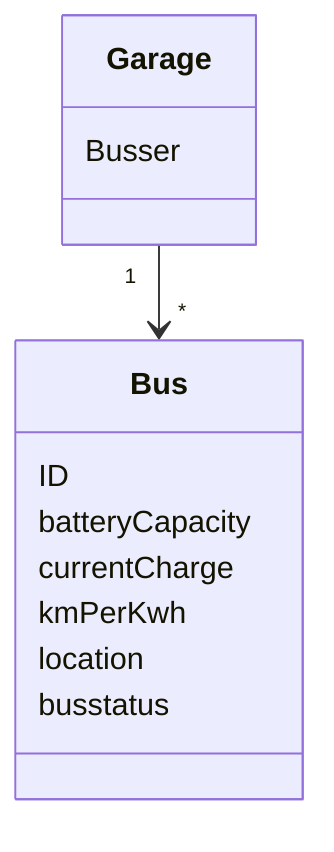 classDiagram
    class Bus {
        ID
        batteryCapacity
        currentCharge
        kmPerKwh
        location
        busstatus
    }
    class Garage {
        Busser
    }
    Garage "1" --> "*" Bus